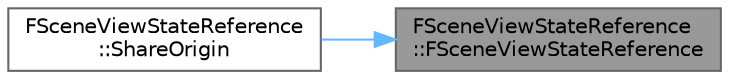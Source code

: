 digraph "FSceneViewStateReference::FSceneViewStateReference"
{
 // INTERACTIVE_SVG=YES
 // LATEX_PDF_SIZE
  bgcolor="transparent";
  edge [fontname=Helvetica,fontsize=10,labelfontname=Helvetica,labelfontsize=10];
  node [fontname=Helvetica,fontsize=10,shape=box,height=0.2,width=0.4];
  rankdir="RL";
  Node1 [id="Node000001",label="FSceneViewStateReference\l::FSceneViewStateReference",height=0.2,width=0.4,color="gray40", fillcolor="grey60", style="filled", fontcolor="black",tooltip=" "];
  Node1 -> Node2 [id="edge1_Node000001_Node000002",dir="back",color="steelblue1",style="solid",tooltip=" "];
  Node2 [id="Node000002",label="FSceneViewStateReference\l::ShareOrigin",height=0.2,width=0.4,color="grey40", fillcolor="white", style="filled",URL="$d4/daa/classFSceneViewStateReference.html#aae40670f33f72beaf5adba553045bd6d",tooltip="Mark that a view state shares an origin with another view state, allowing sharing of some internal st..."];
}
